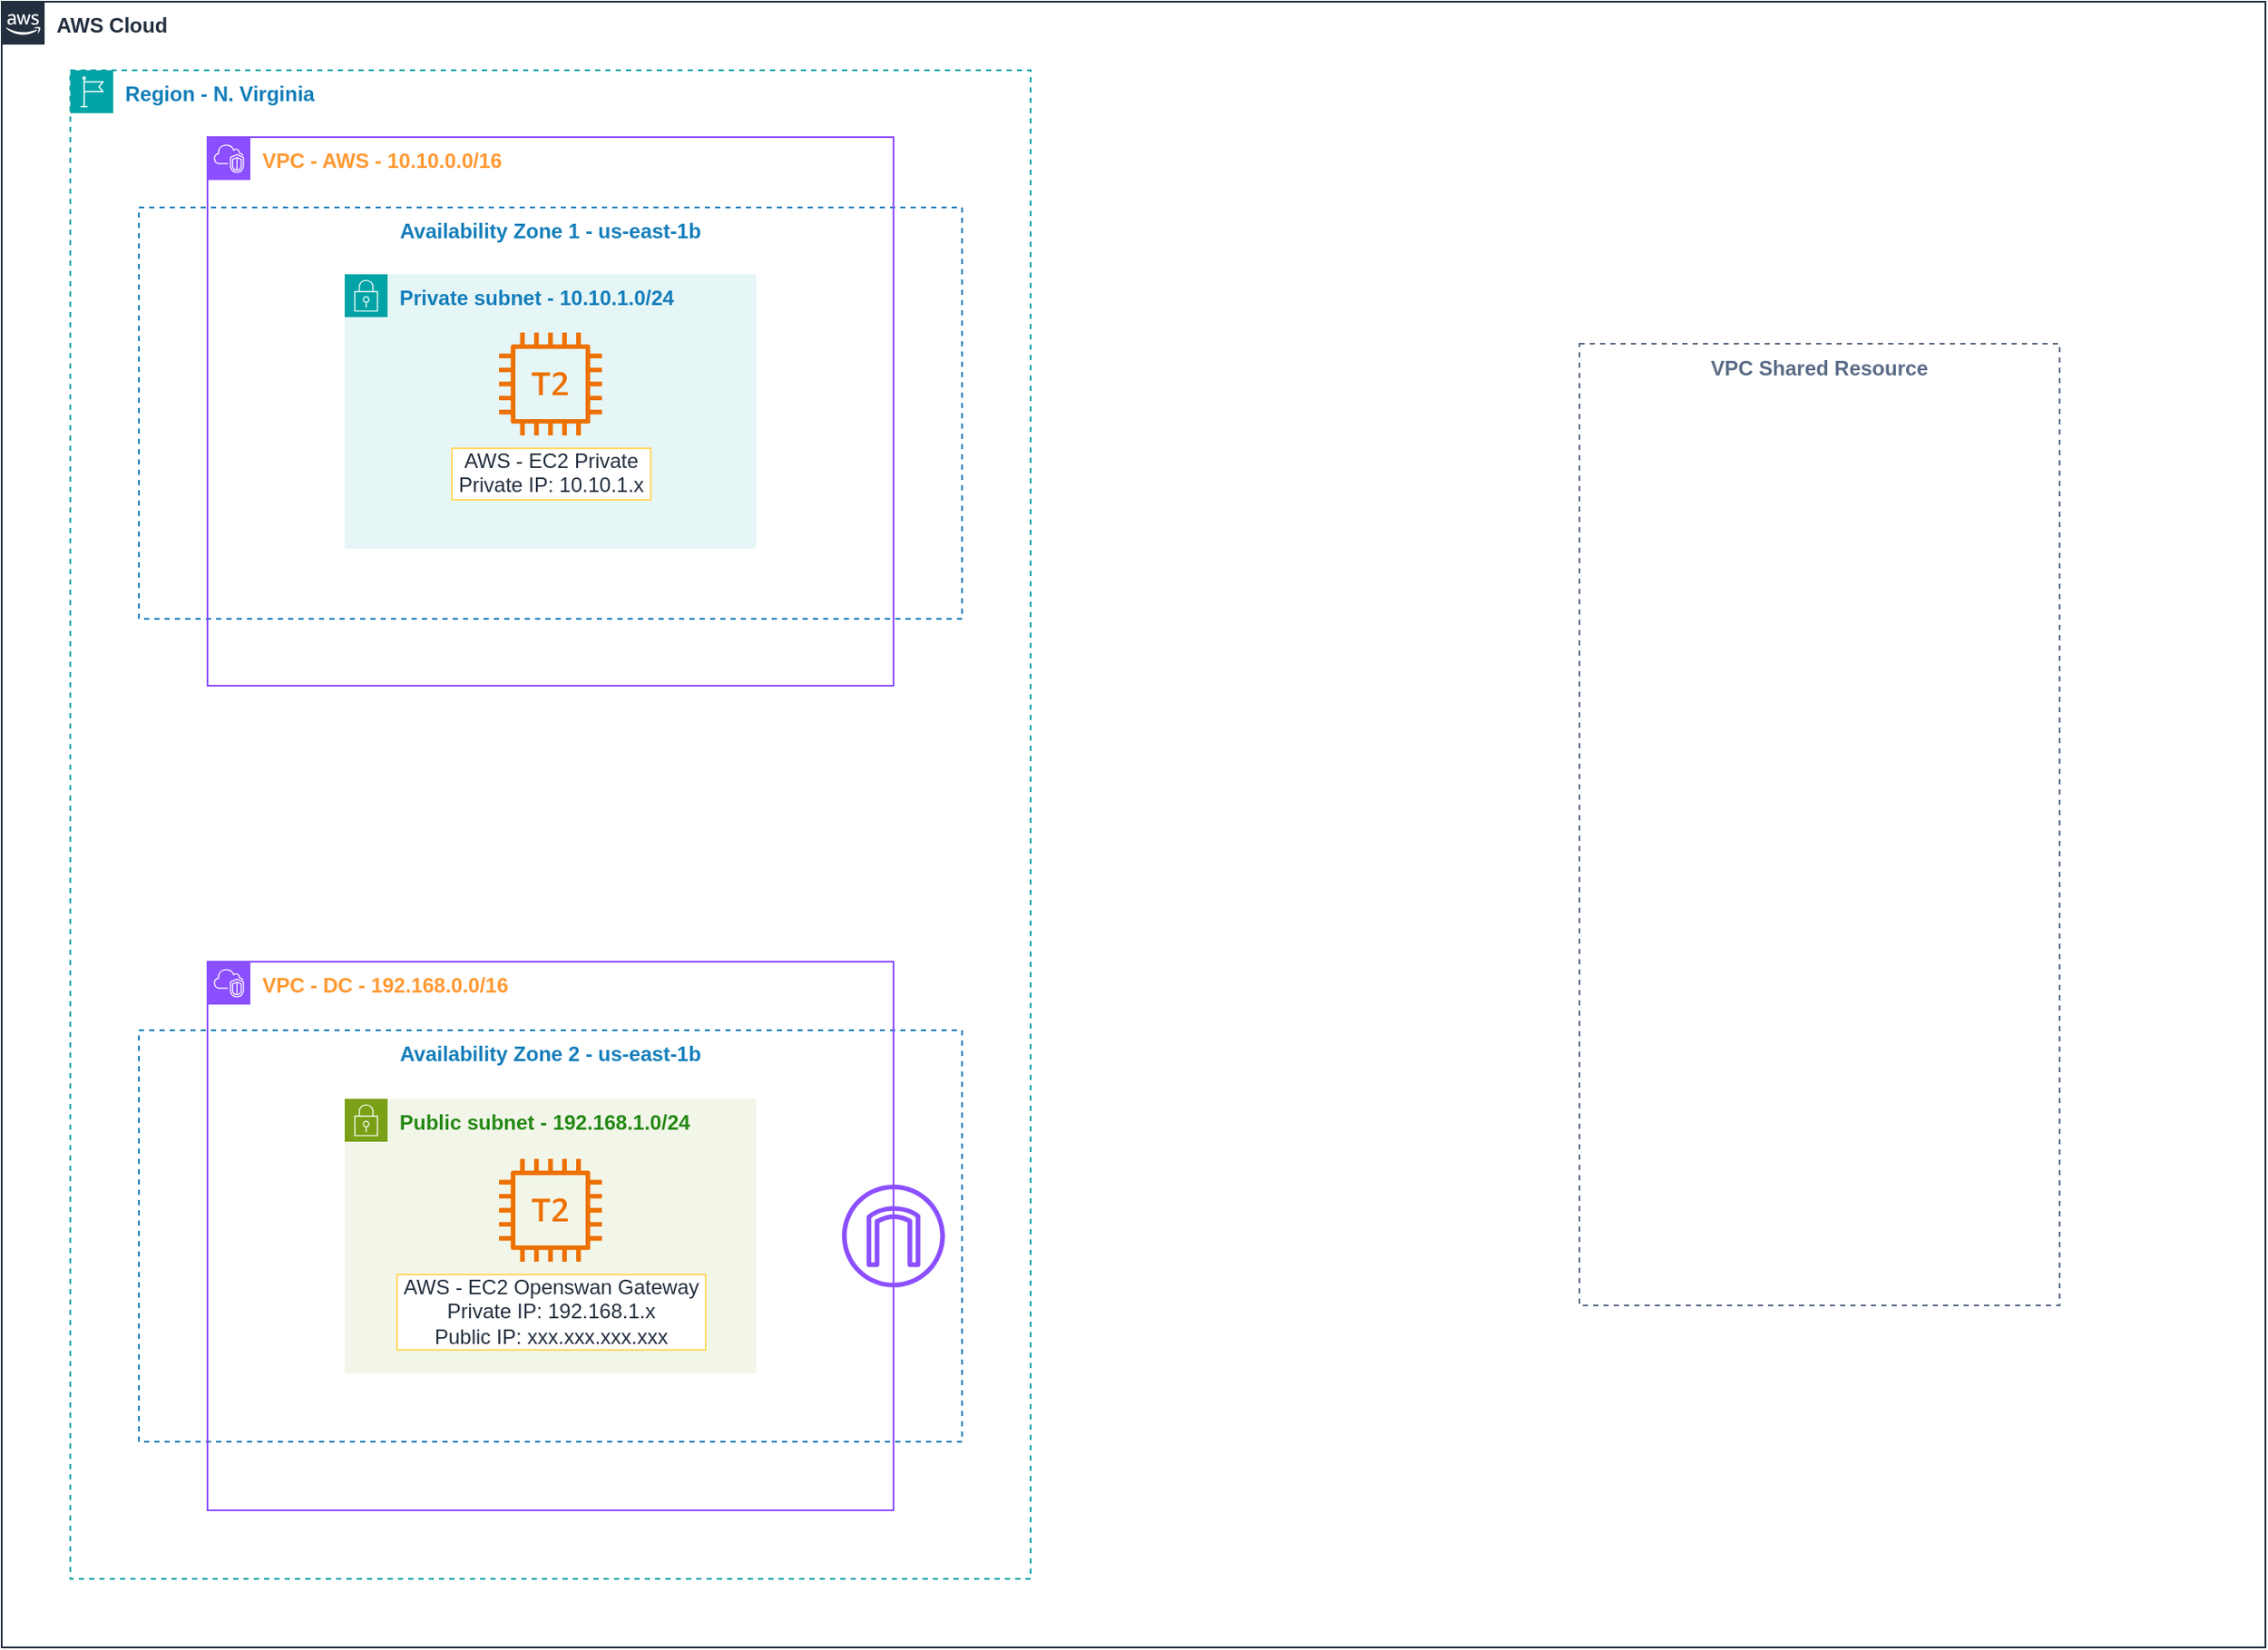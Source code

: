 <mxfile version="24.7.7">
  <diagram id="Ht1M8jgEwFfnCIfOTk4-" name="Page-1">
    <mxGraphModel dx="1466" dy="929" grid="1" gridSize="10" guides="1" tooltips="1" connect="1" arrows="1" fold="1" page="1" pageScale="1" pageWidth="1169" pageHeight="827" math="0" shadow="0">
      <root>
        <mxCell id="0" />
        <mxCell id="1" parent="0" />
        <mxCell id="nMllGIah5zcT56R1uGEE-1" value="AWS Cloud" style="points=[[0,0],[0.25,0],[0.5,0],[0.75,0],[1,0],[1,0.25],[1,0.5],[1,0.75],[1,1],[0.75,1],[0.5,1],[0.25,1],[0,1],[0,0.75],[0,0.5],[0,0.25]];outlineConnect=0;gradientColor=none;html=1;whiteSpace=wrap;fontSize=12;fontStyle=1;container=1;pointerEvents=0;collapsible=0;recursiveResize=0;shape=mxgraph.aws4.group;grIcon=mxgraph.aws4.group_aws_cloud_alt;strokeColor=#232F3E;fillColor=none;verticalAlign=top;align=left;spacingLeft=30;fontColor=#232F3E;dashed=0;" vertex="1" parent="1">
          <mxGeometry x="40" y="40" width="1320" height="960" as="geometry" />
        </mxCell>
        <mxCell id="nMllGIah5zcT56R1uGEE-2" value="Region - N. Virginia" style="points=[[0,0],[0.25,0],[0.5,0],[0.75,0],[1,0],[1,0.25],[1,0.5],[1,0.75],[1,1],[0.75,1],[0.5,1],[0.25,1],[0,1],[0,0.75],[0,0.5],[0,0.25]];outlineConnect=0;gradientColor=none;html=1;whiteSpace=wrap;fontSize=12;fontStyle=1;container=1;pointerEvents=0;collapsible=0;recursiveResize=0;shape=mxgraph.aws4.group;grIcon=mxgraph.aws4.group_region;strokeColor=#00A4A6;fillColor=none;verticalAlign=top;align=left;spacingLeft=30;fontColor=#147EBA;dashed=1;" vertex="1" parent="nMllGIah5zcT56R1uGEE-1">
          <mxGeometry x="40" y="40" width="560" height="880" as="geometry" />
        </mxCell>
        <mxCell id="nMllGIah5zcT56R1uGEE-19" value="Availability Zone 1 - us-east-1b" style="fillColor=none;strokeColor=#147EBA;dashed=1;verticalAlign=top;fontStyle=1;fontColor=#147EBA;whiteSpace=wrap;html=1;" vertex="1" parent="nMllGIah5zcT56R1uGEE-2">
          <mxGeometry x="40" y="80" width="480" height="240" as="geometry" />
        </mxCell>
        <mxCell id="nMllGIah5zcT56R1uGEE-3" value="VPC Shared Resource" style="fillColor=none;strokeColor=#5A6C86;dashed=1;verticalAlign=top;fontStyle=1;fontColor=#5A6C86;whiteSpace=wrap;html=1;" vertex="1" parent="nMllGIah5zcT56R1uGEE-1">
          <mxGeometry x="920" y="199.5" width="280" height="561" as="geometry" />
        </mxCell>
        <mxCell id="nMllGIah5zcT56R1uGEE-6" value="VPC - AWS - 10.10.0.0/16" style="points=[[0,0],[0.25,0],[0.5,0],[0.75,0],[1,0],[1,0.25],[1,0.5],[1,0.75],[1,1],[0.75,1],[0.5,1],[0.25,1],[0,1],[0,0.75],[0,0.5],[0,0.25]];outlineConnect=0;gradientColor=none;html=1;whiteSpace=wrap;fontSize=12;fontStyle=1;container=1;pointerEvents=0;collapsible=0;recursiveResize=0;shape=mxgraph.aws4.group;grIcon=mxgraph.aws4.group_vpc2;strokeColor=#8C4FFF;fillColor=none;verticalAlign=top;align=left;spacingLeft=30;fontColor=#FF9933;dashed=0;" vertex="1" parent="1">
          <mxGeometry x="160" y="119" width="400" height="320" as="geometry" />
        </mxCell>
        <mxCell id="nMllGIah5zcT56R1uGEE-11" value="Private subnet - 10.10.1.0/24" style="points=[[0,0],[0.25,0],[0.5,0],[0.75,0],[1,0],[1,0.25],[1,0.5],[1,0.75],[1,1],[0.75,1],[0.5,1],[0.25,1],[0,1],[0,0.75],[0,0.5],[0,0.25]];outlineConnect=0;gradientColor=none;html=1;whiteSpace=wrap;fontSize=12;fontStyle=1;container=1;pointerEvents=0;collapsible=0;recursiveResize=0;shape=mxgraph.aws4.group;grIcon=mxgraph.aws4.group_security_group;grStroke=0;strokeColor=#00A4A6;fillColor=#E6F6F7;verticalAlign=top;align=left;spacingLeft=30;fontColor=#147EBA;dashed=0;" vertex="1" parent="1">
          <mxGeometry x="240" y="199" width="240" height="160" as="geometry" />
        </mxCell>
        <mxCell id="nMllGIah5zcT56R1uGEE-17" value="&amp;nbsp;AWS - EC2 Private&amp;nbsp;&lt;div&gt;&amp;nbsp;Private IP: 10.10.1.x&amp;nbsp;&lt;/div&gt;" style="sketch=0;outlineConnect=0;fontColor=#232F3E;gradientColor=none;fillColor=#ED7100;strokeColor=none;dashed=0;verticalLabelPosition=bottom;verticalAlign=top;align=center;html=1;fontSize=12;fontStyle=0;aspect=fixed;pointerEvents=1;shape=mxgraph.aws4.t2_instance;labelBackgroundColor=default;labelBorderColor=#FFD966;" vertex="1" parent="nMllGIah5zcT56R1uGEE-11">
          <mxGeometry x="90" y="34" width="60" height="60" as="geometry" />
        </mxCell>
        <mxCell id="nMllGIah5zcT56R1uGEE-12" value="Availability Zone 2 - us-east-1b" style="fillColor=none;strokeColor=#147EBA;dashed=1;verticalAlign=top;fontStyle=1;fontColor=#147EBA;whiteSpace=wrap;html=1;" vertex="1" parent="1">
          <mxGeometry x="120" y="640" width="480" height="240" as="geometry" />
        </mxCell>
        <mxCell id="nMllGIah5zcT56R1uGEE-13" value="VPC - DC - 192.168.0.0/16" style="points=[[0,0],[0.25,0],[0.5,0],[0.75,0],[1,0],[1,0.25],[1,0.5],[1,0.75],[1,1],[0.75,1],[0.5,1],[0.25,1],[0,1],[0,0.75],[0,0.5],[0,0.25]];outlineConnect=0;gradientColor=none;html=1;whiteSpace=wrap;fontSize=12;fontStyle=1;container=1;pointerEvents=0;collapsible=0;recursiveResize=0;shape=mxgraph.aws4.group;grIcon=mxgraph.aws4.group_vpc2;strokeColor=#8C4FFF;fillColor=none;verticalAlign=top;align=left;spacingLeft=30;fontColor=#FF9933;dashed=0;" vertex="1" parent="1">
          <mxGeometry x="160" y="600" width="400" height="320" as="geometry" />
        </mxCell>
        <mxCell id="nMllGIah5zcT56R1uGEE-15" value="Public subnet - 192.168.1.0/24" style="points=[[0,0],[0.25,0],[0.5,0],[0.75,0],[1,0],[1,0.25],[1,0.5],[1,0.75],[1,1],[0.75,1],[0.5,1],[0.25,1],[0,1],[0,0.75],[0,0.5],[0,0.25]];outlineConnect=0;gradientColor=none;html=1;whiteSpace=wrap;fontSize=12;fontStyle=1;container=1;pointerEvents=0;collapsible=0;recursiveResize=0;shape=mxgraph.aws4.group;grIcon=mxgraph.aws4.group_security_group;grStroke=0;strokeColor=#7AA116;fillColor=#F2F6E8;verticalAlign=top;align=left;spacingLeft=30;fontColor=#248814;dashed=0;" vertex="1" parent="nMllGIah5zcT56R1uGEE-13">
          <mxGeometry x="80" y="80" width="240" height="160" as="geometry" />
        </mxCell>
        <mxCell id="nMllGIah5zcT56R1uGEE-18" value="&amp;nbsp;AWS - EC2 Openswan Gateway&amp;nbsp;&lt;div&gt;Private IP: 192.168.1.x&lt;/div&gt;&lt;div&gt;Public IP: xxx.xxx.xxx.xxx&lt;/div&gt;" style="sketch=0;outlineConnect=0;fontColor=#232F3E;gradientColor=none;fillColor=#ED7100;strokeColor=none;dashed=0;verticalLabelPosition=bottom;verticalAlign=top;align=center;html=1;fontSize=12;fontStyle=0;aspect=fixed;pointerEvents=1;shape=mxgraph.aws4.t2_instance;labelBackgroundColor=default;labelBorderColor=#FFD966;" vertex="1" parent="nMllGIah5zcT56R1uGEE-15">
          <mxGeometry x="90" y="35" width="60" height="60" as="geometry" />
        </mxCell>
        <mxCell id="nMllGIah5zcT56R1uGEE-20" value="" style="sketch=0;outlineConnect=0;fontColor=#232F3E;gradientColor=none;fillColor=#8C4FFF;strokeColor=none;dashed=0;verticalLabelPosition=bottom;verticalAlign=top;align=center;html=1;fontSize=12;fontStyle=0;aspect=fixed;pointerEvents=1;shape=mxgraph.aws4.internet_gateway;" vertex="1" parent="nMllGIah5zcT56R1uGEE-13">
          <mxGeometry x="370" y="130" width="60" height="60" as="geometry" />
        </mxCell>
      </root>
    </mxGraphModel>
  </diagram>
</mxfile>
